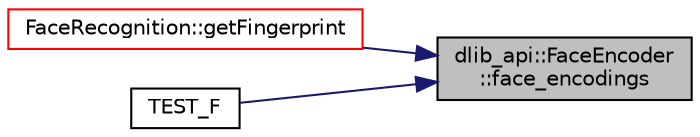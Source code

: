 digraph "dlib_api::FaceEncoder::face_encodings"
{
 // LATEX_PDF_SIZE
  edge [fontname="Helvetica",fontsize="10",labelfontname="Helvetica",labelfontsize="10"];
  node [fontname="Helvetica",fontsize="10",shape=record];
  rankdir="RL";
  Node1 [label="dlib_api::FaceEncoder\l::face_encodings",height=0.2,width=0.4,color="black", fillcolor="grey75", style="filled", fontcolor="black",tooltip=" "];
  Node1 -> Node2 [dir="back",color="midnightblue",fontsize="10",style="solid",fontname="Helvetica"];
  Node2 [label="FaceRecognition::getFingerprint",height=0.2,width=0.4,color="red", fillcolor="white", style="filled",URL="$class_face_recognition.html#a1f8d75f210b991bf5bfb6e05c6c8c4a0",tooltip=" "];
  Node1 -> Node10 [dir="back",color="midnightblue",fontsize="10",style="solid",fontname="Helvetica"];
  Node10 [label="TEST_F",height=0.2,width=0.4,color="black", fillcolor="white", style="filled",URL="$scaled__face__similarity__tests_8cpp.html#a4b20c3bbe8d8aeabc96e6eec881fda73",tooltip=" "];
}
